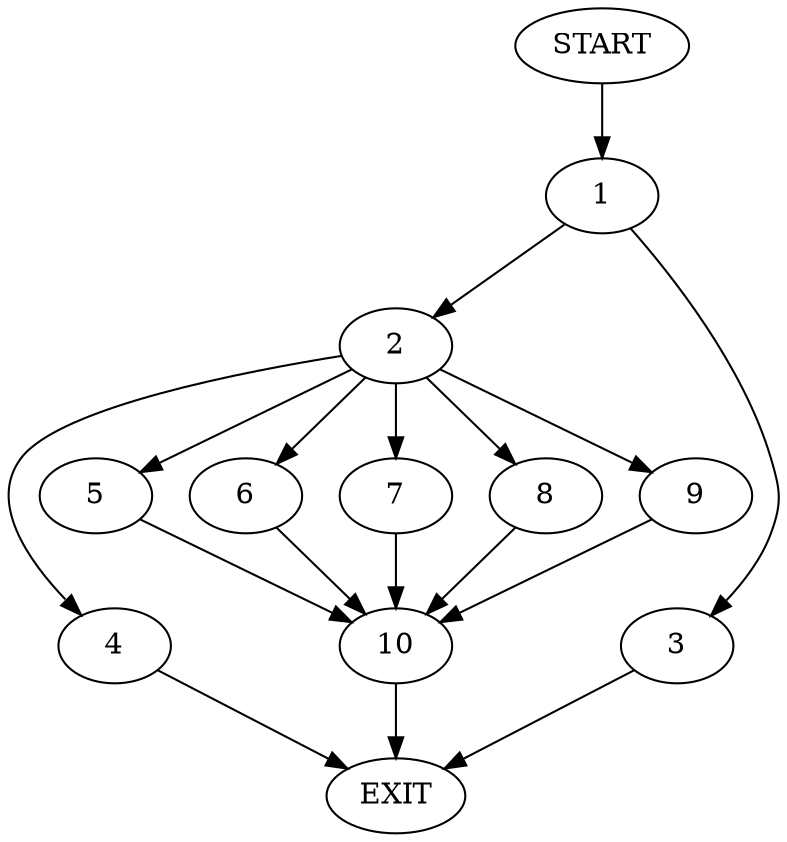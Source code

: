digraph {
0 [label="START"]
11 [label="EXIT"]
0 -> 1
1 -> 2
1 -> 3
3 -> 11
2 -> 4
2 -> 5
2 -> 6
2 -> 7
2 -> 8
2 -> 9
5 -> 10
8 -> 10
4 -> 11
6 -> 10
7 -> 10
9 -> 10
10 -> 11
}
